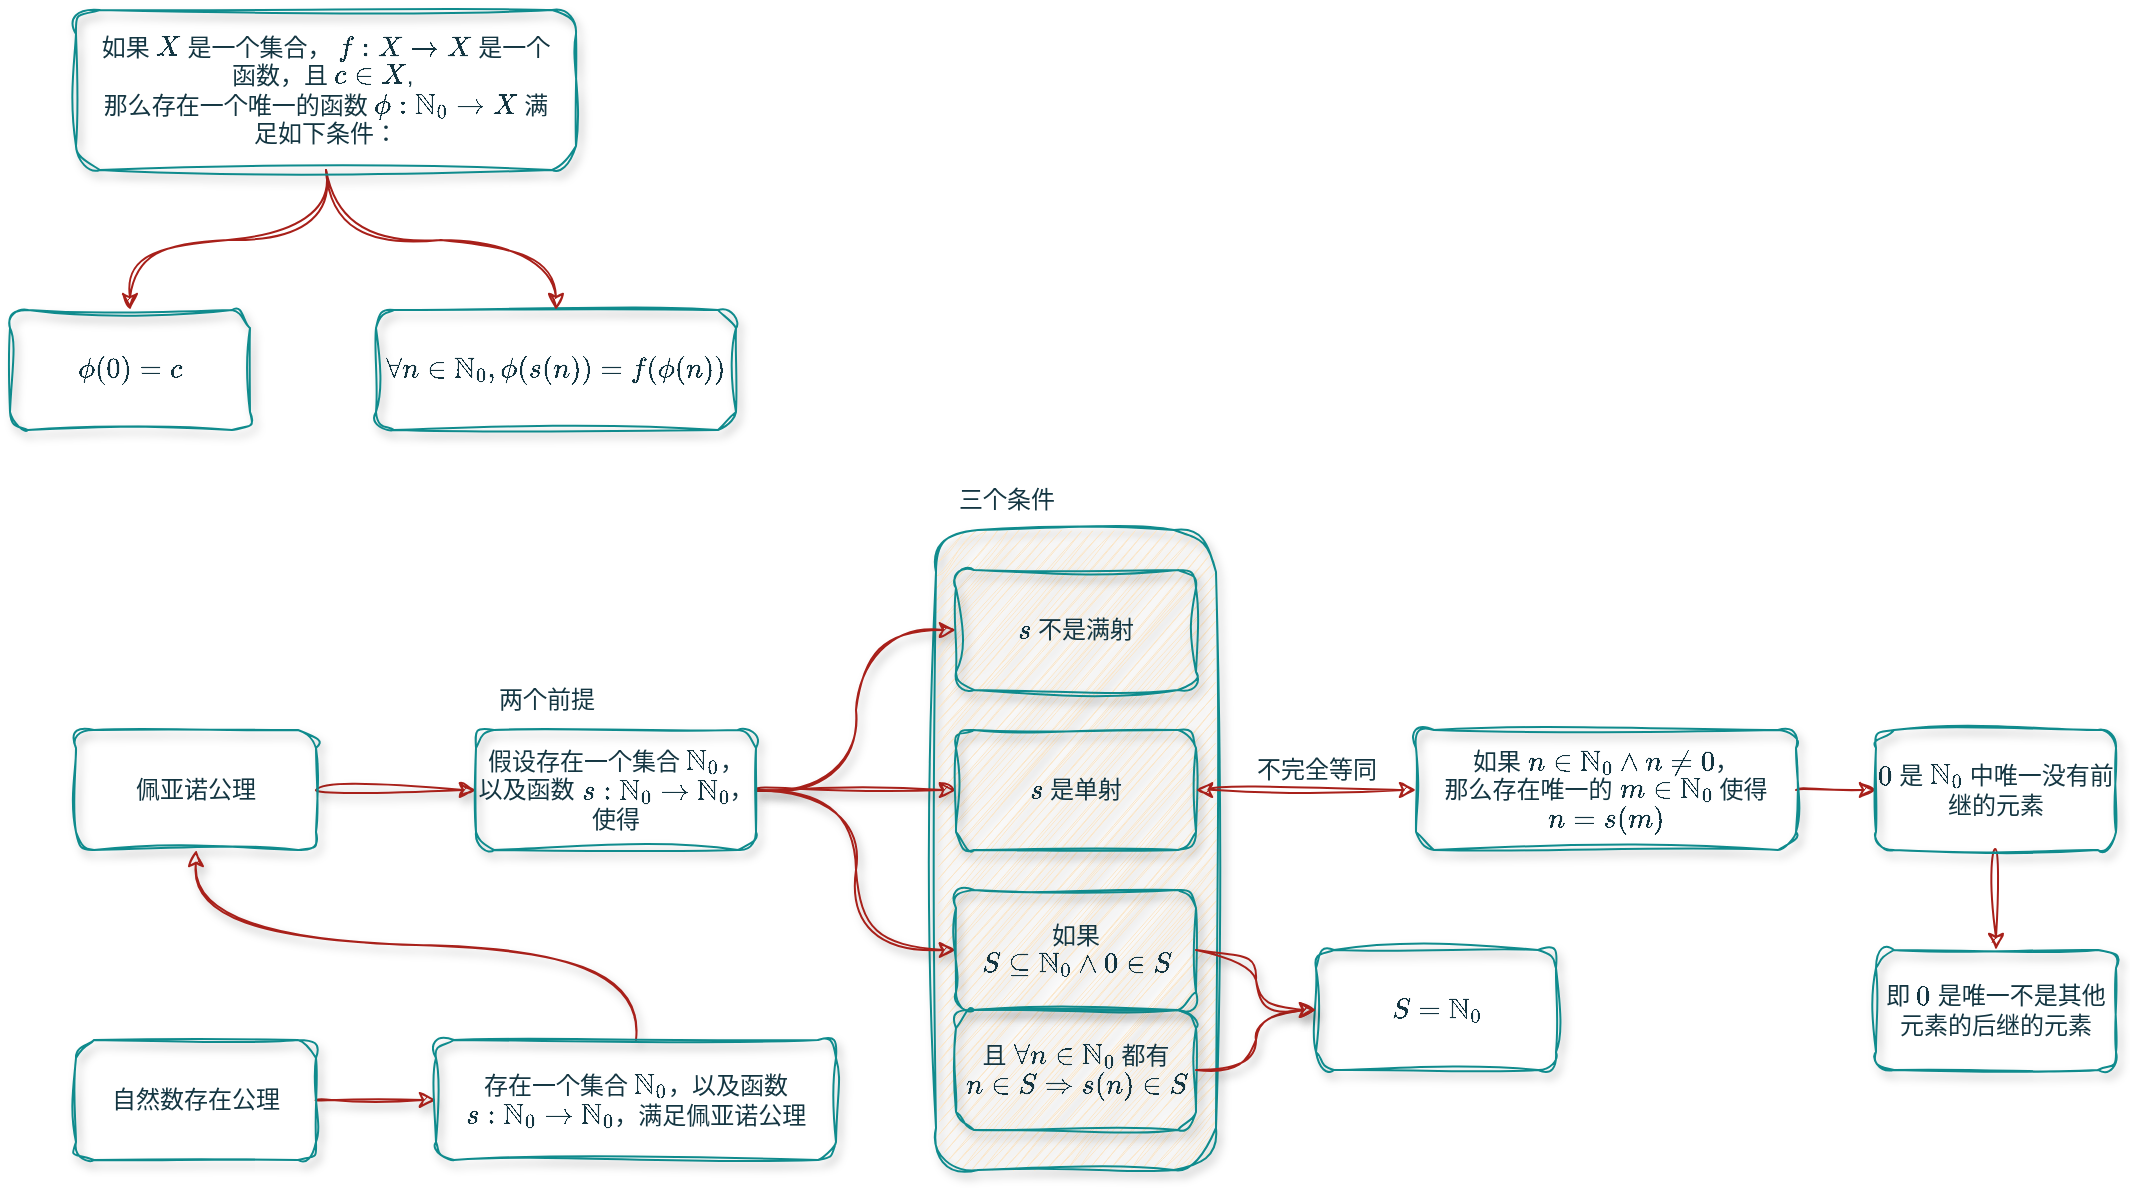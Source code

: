 <mxfile version="26.0.5">
  <diagram name="递归定理" id="qlalfo4uV4p5pu9lVtdo">
    <mxGraphModel dx="2084" dy="693" grid="1" gridSize="10" guides="1" tooltips="1" connect="1" arrows="1" fold="1" page="1" pageScale="1" pageWidth="827" pageHeight="1169" background="none" math="1" shadow="0">
      <root>
        <mxCell id="0" />
        <mxCell id="1" parent="0" />
        <mxCell id="Fciknt2tRn3OS76touEl-6" value="" style="group;fillStyle=hatch;rounded=0;html=1;labelBackgroundColor=none;fontColor=#143642;" vertex="1" connectable="0" parent="1">
          <mxGeometry x="-290" y="270" width="140" height="360" as="geometry" />
        </mxCell>
        <mxCell id="KM5Yp9eGz6FPX70LV8R_-20" value="" style="rounded=1;whiteSpace=wrap;html=1;shadow=1;glass=0;strokeColor=#0F8B8D;align=center;verticalAlign=middle;fontFamily=Helvetica;fontSize=12;fontColor=#143642;fillColor=#FAE5C7;fillStyle=hachure;sketch=1;curveFitting=1;jiggle=2;labelBackgroundColor=none;" parent="Fciknt2tRn3OS76touEl-6" vertex="1">
          <mxGeometry y="30" width="140" height="320" as="geometry" />
        </mxCell>
        <mxCell id="KM5Yp9eGz6FPX70LV8R_-25" value="三个条件" style="text;html=1;align=center;verticalAlign=middle;resizable=0;points=[];autosize=1;strokeColor=none;fillColor=none;fontFamily=Helvetica;fontSize=12;fontColor=#143642;sketch=1;curveFitting=1;jiggle=2;labelBackgroundColor=none;" parent="Fciknt2tRn3OS76touEl-6" vertex="1">
          <mxGeometry width="70" height="30" as="geometry" />
        </mxCell>
        <mxCell id="KVMrXZUs3Ibjqwfh2aN_-1" value="$$\phi(0)=c$$" style="rounded=1;whiteSpace=wrap;shadow=1;align=center;labelBackgroundColor=none;html=1;spacingLeft=8;strokeColor=#0F8B8D;verticalAlign=middle;spacingRight=8;fontFamily=Helvetica;fontSize=12;fontColor=#143642;fillColor=none;sketch=1;curveFitting=1;jiggle=2;" parent="1" vertex="1">
          <mxGeometry x="-753" y="190" width="120" height="60" as="geometry" />
        </mxCell>
        <mxCell id="KVMrXZUs3Ibjqwfh2aN_-2" value="$$\forall n \in \mathbb{N}_0, \phi(s(n)) = f(\phi(n))$$" style="rounded=1;whiteSpace=wrap;shadow=1;align=center;labelBackgroundColor=none;html=1;spacingLeft=8;strokeColor=#0F8B8D;verticalAlign=middle;spacingRight=8;fontFamily=Helvetica;fontSize=12;fontColor=#143642;fillColor=none;sketch=1;curveFitting=1;jiggle=2;" parent="1" vertex="1">
          <mxGeometry x="-570" y="190" width="180" height="60" as="geometry" />
        </mxCell>
        <mxCell id="KVMrXZUs3Ibjqwfh2aN_-5" value="" style="edgeStyle=orthogonalEdgeStyle;rounded=0;orthogonalLoop=1;jettySize=auto;exitX=0.5;exitY=1;exitDx=0;exitDy=0;entryX=0.5;entryY=0;entryDx=0;entryDy=0;fontFamily=Helvetica;fontSize=12;fontColor=default;strokeColor=#A8201A;align=center;verticalAlign=middle;labelBackgroundColor=none;endArrow=classic;curved=1;html=1;spacingLeft=0;sketch=1;curveFitting=1;jiggle=2;" parent="1" source="KVMrXZUs3Ibjqwfh2aN_-3" target="KVMrXZUs3Ibjqwfh2aN_-1" edge="1">
          <mxGeometry relative="1" as="geometry" />
        </mxCell>
        <mxCell id="KVMrXZUs3Ibjqwfh2aN_-6" value="" style="edgeStyle=orthogonalEdgeStyle;rounded=0;orthogonalLoop=1;jettySize=auto;exitX=0.5;exitY=1;exitDx=0;exitDy=0;entryX=0.5;entryY=0;entryDx=0;entryDy=0;fontFamily=Helvetica;fontSize=12;fontColor=default;curved=1;align=center;labelBackgroundColor=none;html=1;spacingLeft=0;sketch=1;curveFitting=1;jiggle=2;strokeColor=#A8201A;" parent="1" source="KVMrXZUs3Ibjqwfh2aN_-3" target="KVMrXZUs3Ibjqwfh2aN_-2" edge="1">
          <mxGeometry relative="1" as="geometry" />
        </mxCell>
        <mxCell id="KVMrXZUs3Ibjqwfh2aN_-3" value="&lt;div&gt;如果 `X` 是一个集合， `f:X \to X` 是一个函数，且 `c \in X`,&amp;nbsp;&lt;/div&gt;&lt;div&gt;那么存在一个唯一的函数 `\phi: \mathbb{N}_0 \to X` 满足如下条件：&lt;/div&gt;" style="rounded=1;whiteSpace=wrap;shadow=1;align=center;labelBackgroundColor=none;html=1;spacingLeft=8;verticalAlign=middle;spacingRight=8;sketch=1;curveFitting=1;jiggle=2;fillColor=none;strokeColor=#0F8B8D;fontColor=#143642;" parent="1" vertex="1">
          <mxGeometry x="-720" y="40" width="250" height="80" as="geometry" />
        </mxCell>
        <mxCell id="mCxMqtN-5xMqUvrD2kmg-3" value="" style="edgeStyle=orthogonalEdgeStyle;rounded=0;orthogonalLoop=1;jettySize=auto;html=1;fontFamily=Helvetica;fontSize=12;fontColor=default;shadow=1;strokeColor=#A8201A;align=center;verticalAlign=middle;labelBackgroundColor=none;endArrow=classic;flowAnimation=0;curved=1;sketch=1;curveFitting=1;jiggle=2;" parent="1" source="mCxMqtN-5xMqUvrD2kmg-1" target="mCxMqtN-5xMqUvrD2kmg-2" edge="1">
          <mxGeometry relative="1" as="geometry" />
        </mxCell>
        <mxCell id="mCxMqtN-5xMqUvrD2kmg-1" value="佩亚诺公理" style="rounded=1;whiteSpace=wrap;html=1;shadow=1;glass=0;sketch=1;curveFitting=1;jiggle=2;fillColor=none;labelBackgroundColor=none;strokeColor=#0F8B8D;fontColor=#143642;" parent="1" vertex="1">
          <mxGeometry x="-720" y="400" width="120" height="60" as="geometry" />
        </mxCell>
        <mxCell id="mCxMqtN-5xMqUvrD2kmg-5" value="" style="edgeStyle=orthogonalEdgeStyle;rounded=0;orthogonalLoop=1;jettySize=auto;html=1;fontFamily=Helvetica;fontSize=12;fontColor=default;curved=1;flowAnimation=0;shadow=1;entryX=0;entryY=0.5;entryDx=0;entryDy=0;sketch=1;curveFitting=1;jiggle=2;labelBackgroundColor=none;strokeColor=#A8201A;" parent="1" source="mCxMqtN-5xMqUvrD2kmg-2" target="mCxMqtN-5xMqUvrD2kmg-4" edge="1">
          <mxGeometry relative="1" as="geometry" />
        </mxCell>
        <mxCell id="mCxMqtN-5xMqUvrD2kmg-10" style="edgeStyle=orthogonalEdgeStyle;shape=connector;curved=1;rounded=0;orthogonalLoop=1;jettySize=auto;html=1;exitX=1;exitY=0.5;exitDx=0;exitDy=0;shadow=1;strokeColor=#A8201A;align=center;verticalAlign=middle;fontFamily=Helvetica;fontSize=12;fontColor=default;labelBackgroundColor=none;endArrow=classic;flowAnimation=0;entryX=0;entryY=0.5;entryDx=0;entryDy=0;sketch=1;curveFitting=1;jiggle=2;" parent="1" source="mCxMqtN-5xMqUvrD2kmg-2" target="mCxMqtN-5xMqUvrD2kmg-11" edge="1">
          <mxGeometry relative="1" as="geometry">
            <mxPoint x="-320" y="480" as="targetPoint" />
          </mxGeometry>
        </mxCell>
        <mxCell id="KM5Yp9eGz6FPX70LV8R_-3" style="edgeStyle=orthogonalEdgeStyle;shape=connector;curved=1;rounded=0;orthogonalLoop=1;jettySize=auto;html=1;exitX=1;exitY=0.5;exitDx=0;exitDy=0;entryX=0;entryY=0.5;entryDx=0;entryDy=0;shadow=1;strokeColor=#A8201A;align=center;verticalAlign=middle;fontFamily=Helvetica;fontSize=12;fontColor=default;labelBackgroundColor=none;endArrow=classic;flowAnimation=0;sketch=1;curveFitting=1;jiggle=2;" parent="1" source="mCxMqtN-5xMqUvrD2kmg-2" target="KM5Yp9eGz6FPX70LV8R_-1" edge="1">
          <mxGeometry relative="1" as="geometry" />
        </mxCell>
        <mxCell id="mCxMqtN-5xMqUvrD2kmg-4" value="`s` 不是满射" style="whiteSpace=wrap;html=1;rounded=1;shadow=1;glass=0;sketch=1;curveFitting=1;jiggle=2;fillColor=none;labelBackgroundColor=none;strokeColor=#0F8B8D;fontColor=#143642;" parent="1" vertex="1">
          <mxGeometry x="-280" y="320" width="120" height="60" as="geometry" />
        </mxCell>
        <mxCell id="mCxMqtN-5xMqUvrD2kmg-11" value="`s` 是单射" style="whiteSpace=wrap;html=1;rounded=1;shadow=1;glass=0;sketch=1;curveFitting=1;jiggle=2;fillColor=none;labelBackgroundColor=none;strokeColor=#0F8B8D;fontColor=#143642;" parent="1" vertex="1">
          <mxGeometry x="-280" y="400" width="120" height="60" as="geometry" />
        </mxCell>
        <mxCell id="KM5Yp9eGz6FPX70LV8R_-8" value="`S=\mathbb{N}_0`" style="whiteSpace=wrap;html=1;rounded=1;shadow=1;glass=0;sketch=1;curveFitting=1;jiggle=2;fillColor=none;labelBackgroundColor=none;strokeColor=#0F8B8D;fontColor=#143642;" parent="1" vertex="1">
          <mxGeometry x="-100" y="510" width="120" height="60" as="geometry" />
        </mxCell>
        <mxCell id="KM5Yp9eGz6FPX70LV8R_-9" value="" style="group;sketch=1;curveFitting=1;jiggle=2;fillColor=none;html=1;labelBackgroundColor=none;fontColor=#143642;" parent="1" vertex="1" connectable="0">
          <mxGeometry x="-280" y="480" width="120" height="120" as="geometry" />
        </mxCell>
        <mxCell id="KM5Yp9eGz6FPX70LV8R_-1" value="&lt;div&gt;如果 `S\subseteq \mathbb{N}_0 \wedge 0 \in S`&lt;/div&gt;" style="whiteSpace=wrap;html=1;rounded=1;shadow=1;glass=0;sketch=1;curveFitting=1;jiggle=2;fillColor=none;labelBackgroundColor=none;strokeColor=#0F8B8D;fontColor=#143642;" parent="KM5Yp9eGz6FPX70LV8R_-9" vertex="1">
          <mxGeometry width="120" height="60" as="geometry" />
        </mxCell>
        <mxCell id="KM5Yp9eGz6FPX70LV8R_-6" value="且 `forall n \in \mathbb{N}_0` 都有 `n \in S \Rightarrow s(n) \in S`" style="whiteSpace=wrap;html=1;rounded=1;shadow=1;glass=0;sketch=1;curveFitting=1;jiggle=2;fillColor=none;labelBackgroundColor=none;strokeColor=#0F8B8D;fontColor=#143642;" parent="KM5Yp9eGz6FPX70LV8R_-9" vertex="1">
          <mxGeometry y="60" width="120" height="60" as="geometry" />
        </mxCell>
        <mxCell id="KM5Yp9eGz6FPX70LV8R_-10" style="edgeStyle=orthogonalEdgeStyle;shape=connector;curved=1;rounded=0;orthogonalLoop=1;jettySize=auto;html=1;entryX=0;entryY=0.5;entryDx=0;entryDy=0;shadow=1;strokeColor=#A8201A;align=center;verticalAlign=middle;fontFamily=Helvetica;fontSize=12;fontColor=default;labelBackgroundColor=none;endArrow=classic;flowAnimation=0;exitX=1;exitY=0.5;exitDx=0;exitDy=0;sketch=1;curveFitting=1;jiggle=2;" parent="1" source="KM5Yp9eGz6FPX70LV8R_-6" target="KM5Yp9eGz6FPX70LV8R_-8" edge="1">
          <mxGeometry relative="1" as="geometry">
            <mxPoint x="-150" y="540" as="sourcePoint" />
          </mxGeometry>
        </mxCell>
        <mxCell id="KM5Yp9eGz6FPX70LV8R_-11" style="edgeStyle=orthogonalEdgeStyle;shape=connector;curved=1;rounded=0;orthogonalLoop=1;jettySize=auto;html=1;exitX=1;exitY=0.5;exitDx=0;exitDy=0;entryX=0;entryY=0.5;entryDx=0;entryDy=0;shadow=1;strokeColor=#A8201A;align=center;verticalAlign=middle;fontFamily=Helvetica;fontSize=12;fontColor=default;labelBackgroundColor=none;endArrow=classic;flowAnimation=0;sketch=1;curveFitting=1;jiggle=2;" parent="1" source="KM5Yp9eGz6FPX70LV8R_-1" target="KM5Yp9eGz6FPX70LV8R_-8" edge="1">
          <mxGeometry relative="1" as="geometry" />
        </mxCell>
        <mxCell id="KM5Yp9eGz6FPX70LV8R_-15" value="" style="edgeStyle=orthogonalEdgeStyle;shape=connector;curved=1;rounded=0;orthogonalLoop=1;jettySize=auto;html=1;shadow=1;strokeColor=#A8201A;align=center;verticalAlign=middle;fontFamily=Helvetica;fontSize=12;fontColor=default;labelBackgroundColor=none;endArrow=classic;flowAnimation=0;sketch=1;curveFitting=1;jiggle=2;" parent="1" source="KM5Yp9eGz6FPX70LV8R_-13" target="KM5Yp9eGz6FPX70LV8R_-14" edge="1">
          <mxGeometry relative="1" as="geometry" />
        </mxCell>
        <mxCell id="KM5Yp9eGz6FPX70LV8R_-13" value="自然数存在公理" style="whiteSpace=wrap;html=1;rounded=1;shadow=1;glass=0;strokeColor=#0F8B8D;align=center;verticalAlign=middle;fontFamily=Helvetica;fontSize=12;fontColor=#143642;fillColor=none;sketch=1;curveFitting=1;jiggle=2;labelBackgroundColor=none;" parent="1" vertex="1">
          <mxGeometry x="-720" y="555" width="120" height="60" as="geometry" />
        </mxCell>
        <mxCell id="KM5Yp9eGz6FPX70LV8R_-16" style="edgeStyle=orthogonalEdgeStyle;shape=connector;curved=1;rounded=0;orthogonalLoop=1;jettySize=auto;html=1;exitX=0.5;exitY=0;exitDx=0;exitDy=0;entryX=0.5;entryY=1;entryDx=0;entryDy=0;shadow=1;strokeColor=#A8201A;align=center;verticalAlign=middle;fontFamily=Helvetica;fontSize=12;fontColor=default;labelBackgroundColor=none;endArrow=classic;flowAnimation=0;sketch=1;curveFitting=1;jiggle=2;" parent="1" source="KM5Yp9eGz6FPX70LV8R_-14" target="mCxMqtN-5xMqUvrD2kmg-1" edge="1">
          <mxGeometry relative="1" as="geometry" />
        </mxCell>
        <mxCell id="KM5Yp9eGz6FPX70LV8R_-14" value="存在一个集合 `\mathbb{N}_0`，以及函数 `s:\mathbb{N}_0 \to \mathbb{N}_0`，满足佩亚诺公理" style="whiteSpace=wrap;html=1;rounded=1;shadow=1;glass=0;fontFamily=Helvetica;sketch=1;curveFitting=1;jiggle=2;fillColor=none;labelBackgroundColor=none;strokeColor=#0F8B8D;fontColor=#143642;" parent="1" vertex="1">
          <mxGeometry x="-540" y="555" width="200" height="60" as="geometry" />
        </mxCell>
        <mxCell id="Fciknt2tRn3OS76touEl-11" value="" style="edgeStyle=orthogonalEdgeStyle;rounded=0;sketch=1;hachureGap=4;jiggle=2;curveFitting=1;orthogonalLoop=1;jettySize=auto;html=1;fontFamily=Helvetica;fontSource=https%3A%2F%2Ffonts.googleapis.com%2Fcss%3Ffamily%3DArchitects%2BDaughter;fontSize=12;fontColor=default;curved=1;labelBackgroundColor=none;strokeColor=#A8201A;" edge="1" parent="1" source="Fciknt2tRn3OS76touEl-1" target="Fciknt2tRn3OS76touEl-10">
          <mxGeometry relative="1" as="geometry" />
        </mxCell>
        <mxCell id="Fciknt2tRn3OS76touEl-1" value="&lt;div&gt;如果 `n\in \mathbb{N}_0 \wedge n \ne 0`，&lt;/div&gt;&lt;div&gt;那么存在唯一的 `m \in mathbb{N}_0` 使得 `n=s(m)`&lt;/div&gt;" style="whiteSpace=wrap;html=1;sketch=1;hachureGap=4;jiggle=2;curveFitting=1;rounded=1;shadow=1;spacing=2;spacingLeft=0;spacingRight=0;fillColor=none;labelBackgroundColor=none;strokeColor=#0F8B8D;fontColor=#143642;" vertex="1" parent="1">
          <mxGeometry x="-50" y="400" width="190" height="60" as="geometry" />
        </mxCell>
        <mxCell id="Fciknt2tRn3OS76touEl-7" value="" style="group;fillColor=none;html=1;labelBackgroundColor=none;fontColor=#143642;" vertex="1" connectable="0" parent="1">
          <mxGeometry x="-520" y="370" width="140" height="90" as="geometry" />
        </mxCell>
        <mxCell id="mCxMqtN-5xMqUvrD2kmg-2" value="&lt;div&gt;假设存在一个集合 `\mathbb{N}_0`，&lt;/div&gt;&lt;div&gt;以及函数 `s:\mathbb{N}_0\to \mathbb{N}_0`，&lt;/div&gt;&lt;div&gt;使得&lt;/div&gt;" style="whiteSpace=wrap;html=1;rounded=1;shadow=1;glass=0;sketch=1;curveFitting=1;jiggle=2;fillColor=none;labelBackgroundColor=none;strokeColor=#0F8B8D;fontColor=#143642;" parent="Fciknt2tRn3OS76touEl-7" vertex="1">
          <mxGeometry y="30" width="140" height="60" as="geometry" />
        </mxCell>
        <mxCell id="KM5Yp9eGz6FPX70LV8R_-24" value="两个前提" style="text;html=1;align=center;verticalAlign=middle;resizable=0;points=[];autosize=1;strokeColor=none;fillColor=none;fontFamily=Helvetica;fontSize=12;fontColor=#143642;sketch=1;curveFitting=1;jiggle=2;labelBackgroundColor=none;" parent="Fciknt2tRn3OS76touEl-7" vertex="1">
          <mxGeometry width="70" height="30" as="geometry" />
        </mxCell>
        <mxCell id="Fciknt2tRn3OS76touEl-8" style="edgeStyle=orthogonalEdgeStyle;rounded=0;sketch=1;hachureGap=4;jiggle=2;curveFitting=1;orthogonalLoop=1;jettySize=auto;html=1;exitX=1;exitY=0.5;exitDx=0;exitDy=0;entryX=0;entryY=0.5;entryDx=0;entryDy=0;fontFamily=Helvetica;fontSource=https%3A%2F%2Ffonts.googleapis.com%2Fcss%3Ffamily%3DArchitects%2BDaughter;fontSize=12;fontColor=default;startArrow=classic;startFill=1;curved=1;labelBackgroundColor=none;strokeColor=#A8201A;" edge="1" parent="1" source="mCxMqtN-5xMqUvrD2kmg-11" target="Fciknt2tRn3OS76touEl-1">
          <mxGeometry relative="1" as="geometry" />
        </mxCell>
        <mxCell id="Fciknt2tRn3OS76touEl-9" value="不完全等同" style="edgeLabel;html=1;align=center;verticalAlign=middle;resizable=0;points=[];rounded=1;shadow=1;sketch=1;hachureGap=4;jiggle=2;curveFitting=1;strokeColor=#0F8B8D;fontFamily=Helvetica;fontSize=12;fontColor=#143642;fillColor=#FAE5C7;labelBackgroundColor=none;" vertex="1" connectable="0" parent="Fciknt2tRn3OS76touEl-8">
          <mxGeometry x="0.225" relative="1" as="geometry">
            <mxPoint x="-8" y="-10" as="offset" />
          </mxGeometry>
        </mxCell>
        <mxCell id="Fciknt2tRn3OS76touEl-13" value="" style="edgeStyle=orthogonalEdgeStyle;rounded=0;sketch=1;hachureGap=4;jiggle=2;curveFitting=1;orthogonalLoop=1;jettySize=auto;html=1;fontFamily=Helvetica;fontSource=https%3A%2F%2Ffonts.googleapis.com%2Fcss%3Ffamily%3DArchitects%2BDaughter;fontSize=12;fontColor=default;curved=1;shadow=0;entryX=0.5;entryY=0;entryDx=0;entryDy=0;exitX=0.5;exitY=1;exitDx=0;exitDy=0;labelBackgroundColor=none;strokeColor=#A8201A;" edge="1" parent="1" source="Fciknt2tRn3OS76touEl-10" target="Fciknt2tRn3OS76touEl-12">
          <mxGeometry relative="1" as="geometry" />
        </mxCell>
        <mxCell id="Fciknt2tRn3OS76touEl-10" value="`0` 是 `\mathbb{N}_0` 中唯一没有前继的元素" style="sketch=1;hachureGap=4;jiggle=2;curveFitting=1;rounded=1;shadow=1;spacing=2;spacingLeft=0;spacingRight=0;fillColor=none;whiteSpace=wrap;html=1;labelBackgroundColor=none;strokeColor=#0F8B8D;fontColor=#143642;" vertex="1" parent="1">
          <mxGeometry x="180" y="400" width="120" height="60" as="geometry" />
        </mxCell>
        <mxCell id="Fciknt2tRn3OS76touEl-12" value="即 `0` 是唯一不是其他元素的后继的元素" style="whiteSpace=wrap;html=1;sketch=1;hachureGap=4;jiggle=2;curveFitting=1;rounded=1;shadow=1;spacing=2;spacingLeft=0;spacingRight=0;fillColor=none;labelBackgroundColor=none;strokeColor=#0F8B8D;fontColor=#143642;align=center;verticalAlign=middle;fontFamily=Helvetica;fontSize=12;" vertex="1" parent="1">
          <mxGeometry x="180" y="510" width="120" height="60" as="geometry" />
        </mxCell>
      </root>
    </mxGraphModel>
  </diagram>
</mxfile>
